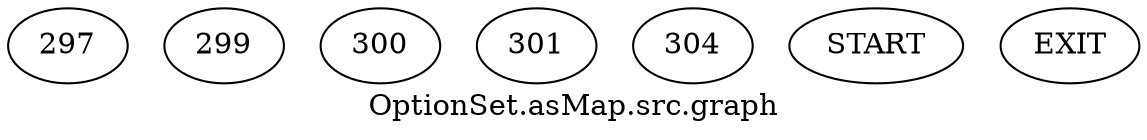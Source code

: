 /* --------------------------------------------------- */
/* Generated by Dr. Garbage Control Flow Graph Factory */
/* http://www.drgarbage.com                            */
/* Version: 4.5.0.201508311741                         */
/* Retrieved on: 2019-12-21 09:16:50.677               */
/* --------------------------------------------------- */
digraph "OptionSet.asMap.src.graph" {
 graph [label="OptionSet.asMap.src.graph"];
 2 [label="297" ]
 3 [label="299" ]
 4 [label="300" ]
 5 [label="301" ]
 6 [label="304" ]
 7 [label="START" ]
 8 [label="EXIT" ]
 7  2
 2  3
 4  3
 5  3
 3  4
 4  5
 3  6
 6  8
}
